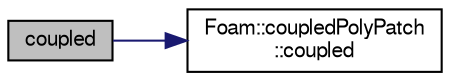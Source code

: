 digraph "coupled"
{
  bgcolor="transparent";
  edge [fontname="FreeSans",fontsize="10",labelfontname="FreeSans",labelfontsize="10"];
  node [fontname="FreeSans",fontsize="10",shape=record];
  rankdir="LR";
  Node1 [label="coupled",height=0.2,width=0.4,color="black", fillcolor="grey75", style="filled" fontcolor="black"];
  Node1 -> Node2 [color="midnightblue",fontsize="10",style="solid",fontname="FreeSans"];
  Node2 [label="Foam::coupledPolyPatch\l::coupled",height=0.2,width=0.4,color="black",URL="$a00402.html#acffd678e538fc569f301aacdb4f019b7",tooltip="Return true because this patch is coupled. "];
}

